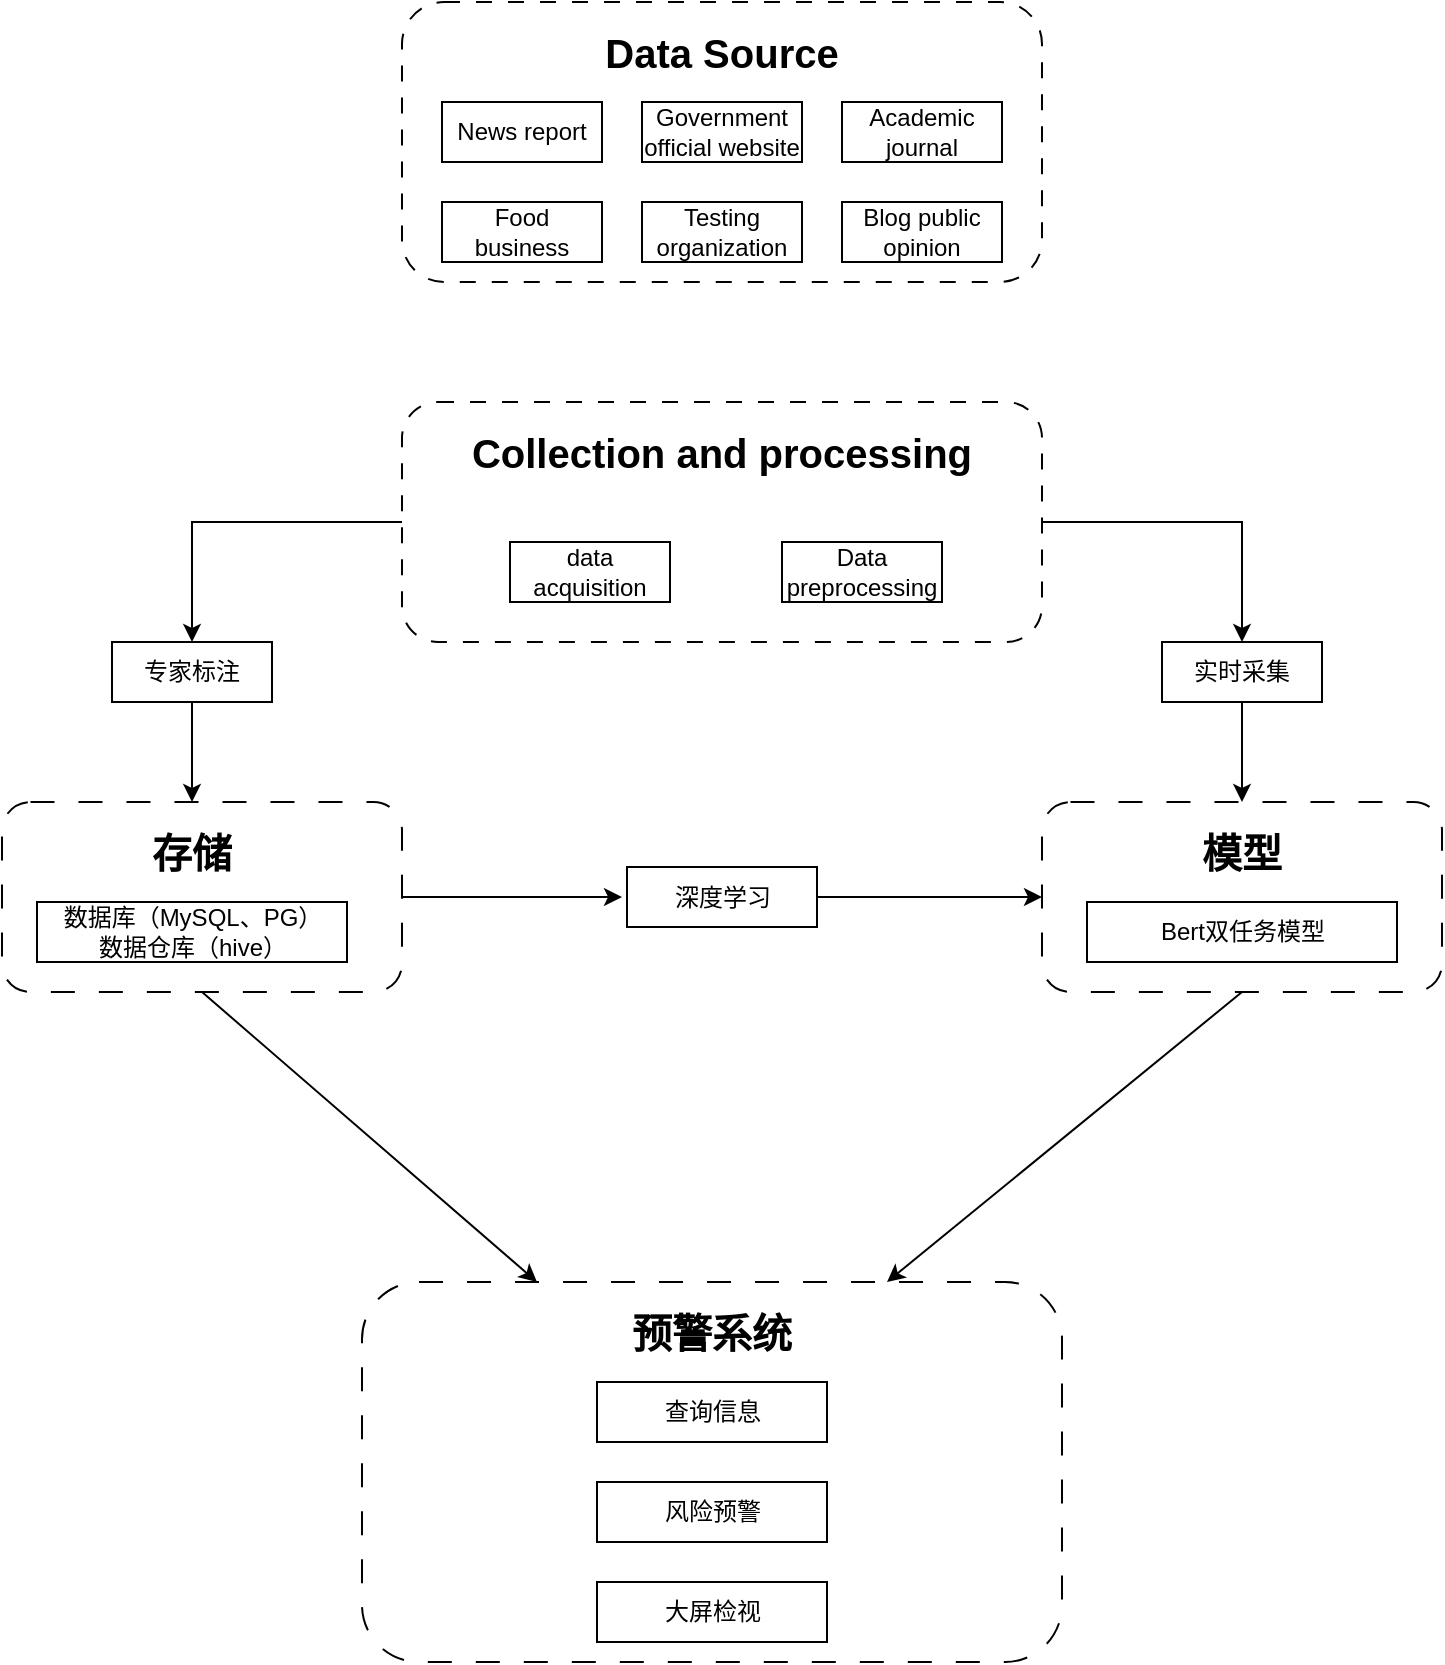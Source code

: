 <mxfile version="22.0.4" type="github">
  <diagram name="第 1 页" id="914V8sja4CJvC9ZfgKHP">
    <mxGraphModel dx="2074" dy="1118" grid="1" gridSize="10" guides="1" tooltips="1" connect="1" arrows="1" fold="1" page="1" pageScale="1" pageWidth="827" pageHeight="1169" math="0" shadow="0">
      <root>
        <mxCell id="0" />
        <mxCell id="1" parent="0" />
        <mxCell id="tSgFQOaB9TfaK_oSHJal-1" value="" style="rounded=1;whiteSpace=wrap;html=1;dashed=1;dashPattern=8 8;" parent="1" vertex="1">
          <mxGeometry x="240" y="40" width="320" height="140" as="geometry" />
        </mxCell>
        <mxCell id="tSgFQOaB9TfaK_oSHJal-3" value="&lt;div style=&quot;font-size: 20px;&quot;&gt;&lt;font style=&quot;font-size: 20px;&quot;&gt;Data Source&lt;/font&gt;&lt;/div&gt;" style="text;html=1;strokeColor=none;fillColor=none;align=center;verticalAlign=middle;whiteSpace=wrap;rounded=0;fontStyle=1" parent="1" vertex="1">
          <mxGeometry x="320" y="40" width="160" height="50" as="geometry" />
        </mxCell>
        <mxCell id="tSgFQOaB9TfaK_oSHJal-4" value="News report" style="rounded=0;whiteSpace=wrap;html=1;" parent="1" vertex="1">
          <mxGeometry x="260" y="90" width="80" height="30" as="geometry" />
        </mxCell>
        <mxCell id="tSgFQOaB9TfaK_oSHJal-6" value="Government official website" style="rounded=0;whiteSpace=wrap;html=1;" parent="1" vertex="1">
          <mxGeometry x="360" y="90" width="80" height="30" as="geometry" />
        </mxCell>
        <mxCell id="tSgFQOaB9TfaK_oSHJal-7" value="Food business" style="rounded=0;whiteSpace=wrap;html=1;" parent="1" vertex="1">
          <mxGeometry x="260" y="140" width="80" height="30" as="geometry" />
        </mxCell>
        <mxCell id="tSgFQOaB9TfaK_oSHJal-8" value="Academic journal" style="rounded=0;whiteSpace=wrap;html=1;" parent="1" vertex="1">
          <mxGeometry x="460" y="90" width="80" height="30" as="geometry" />
        </mxCell>
        <mxCell id="tSgFQOaB9TfaK_oSHJal-9" value="Testing organization" style="rounded=0;whiteSpace=wrap;html=1;" parent="1" vertex="1">
          <mxGeometry x="360" y="140" width="80" height="30" as="geometry" />
        </mxCell>
        <mxCell id="tSgFQOaB9TfaK_oSHJal-10" value="&lt;div&gt;Blog public opinion&lt;/div&gt;" style="rounded=0;whiteSpace=wrap;html=1;" parent="1" vertex="1">
          <mxGeometry x="460" y="140" width="80" height="30" as="geometry" />
        </mxCell>
        <mxCell id="JjGzEYIckytB1pQJp3Co-5" style="edgeStyle=orthogonalEdgeStyle;rounded=0;orthogonalLoop=1;jettySize=auto;html=1;entryX=0.5;entryY=0;entryDx=0;entryDy=0;" edge="1" parent="1" source="JjGzEYIckytB1pQJp3Co-3" target="tSgFQOaB9TfaK_oSHJal-24">
          <mxGeometry relative="1" as="geometry" />
        </mxCell>
        <mxCell id="JjGzEYIckytB1pQJp3Co-6" style="edgeStyle=orthogonalEdgeStyle;rounded=0;orthogonalLoop=1;jettySize=auto;html=1;entryX=0.5;entryY=0;entryDx=0;entryDy=0;exitX=0.5;exitY=1;exitDx=0;exitDy=0;" edge="1" parent="1" source="UhX6gxyfYK8tnjNSwVaa-1" target="tSgFQOaB9TfaK_oSHJal-36">
          <mxGeometry relative="1" as="geometry" />
        </mxCell>
        <mxCell id="tSgFQOaB9TfaK_oSHJal-11" value="" style="rounded=1;whiteSpace=wrap;html=1;dashed=1;dashPattern=8 8;movable=1;resizable=1;rotatable=1;deletable=1;editable=1;locked=0;connectable=1;" parent="1" vertex="1">
          <mxGeometry x="240" y="240" width="320" height="120" as="geometry" />
        </mxCell>
        <mxCell id="tSgFQOaB9TfaK_oSHJal-12" value="&lt;div style=&quot;&quot;&gt;&lt;div style=&quot;&quot;&gt;&lt;font style=&quot;font-size: 20px;&quot;&gt;Collection and processing&lt;/font&gt;&lt;/div&gt;&lt;/div&gt;" style="text;html=1;strokeColor=none;fillColor=none;align=center;verticalAlign=middle;whiteSpace=wrap;rounded=0;fontStyle=1;movable=1;resizable=1;rotatable=1;deletable=1;editable=1;locked=0;connectable=1;" parent="1" vertex="1">
          <mxGeometry x="255" y="240" width="290" height="50" as="geometry" />
        </mxCell>
        <mxCell id="tSgFQOaB9TfaK_oSHJal-13" value="&lt;div&gt;data acquisition&lt;/div&gt;" style="rounded=0;whiteSpace=wrap;html=1;movable=1;resizable=1;rotatable=1;deletable=1;editable=1;locked=0;connectable=1;" parent="1" vertex="1">
          <mxGeometry x="294" y="310" width="80" height="30" as="geometry" />
        </mxCell>
        <mxCell id="tSgFQOaB9TfaK_oSHJal-14" value="&lt;div&gt;Data preprocessing&lt;/div&gt;" style="rounded=0;whiteSpace=wrap;html=1;movable=1;resizable=1;rotatable=1;deletable=1;editable=1;locked=0;connectable=1;" parent="1" vertex="1">
          <mxGeometry x="430" y="310" width="80" height="30" as="geometry" />
        </mxCell>
        <mxCell id="UhX6gxyfYK8tnjNSwVaa-3" style="edgeStyle=orthogonalEdgeStyle;rounded=0;orthogonalLoop=1;jettySize=auto;html=1;" parent="1" source="tSgFQOaB9TfaK_oSHJal-23" edge="1">
          <mxGeometry relative="1" as="geometry">
            <mxPoint x="350" y="487.5" as="targetPoint" />
          </mxGeometry>
        </mxCell>
        <mxCell id="tSgFQOaB9TfaK_oSHJal-23" value="" style="rounded=1;whiteSpace=wrap;html=1;strokeColor=default;dashed=1;dashPattern=12 12;" parent="1" vertex="1">
          <mxGeometry x="40" y="440" width="200" height="95" as="geometry" />
        </mxCell>
        <mxCell id="tSgFQOaB9TfaK_oSHJal-24" value="&lt;font style=&quot;font-size: 20px;&quot;&gt;存储&lt;/font&gt;" style="text;html=1;strokeColor=none;fillColor=none;align=center;verticalAlign=middle;whiteSpace=wrap;rounded=0;fontStyle=1" parent="1" vertex="1">
          <mxGeometry x="55" y="440" width="160" height="50" as="geometry" />
        </mxCell>
        <mxCell id="tSgFQOaB9TfaK_oSHJal-49" style="rounded=0;orthogonalLoop=1;jettySize=auto;html=1;entryX=0.25;entryY=0;entryDx=0;entryDy=0;exitX=0.5;exitY=1;exitDx=0;exitDy=0;" parent="1" source="tSgFQOaB9TfaK_oSHJal-23" target="tSgFQOaB9TfaK_oSHJal-47" edge="1">
          <mxGeometry relative="1" as="geometry" />
        </mxCell>
        <mxCell id="tSgFQOaB9TfaK_oSHJal-28" value="数据库（MySQL、PG）&lt;br&gt;数据仓库（hive）" style="rounded=0;whiteSpace=wrap;html=1;" parent="1" vertex="1">
          <mxGeometry x="57.5" y="490" width="155" height="30" as="geometry" />
        </mxCell>
        <mxCell id="tSgFQOaB9TfaK_oSHJal-48" style="rounded=0;orthogonalLoop=1;jettySize=auto;html=1;entryX=0.75;entryY=0;entryDx=0;entryDy=0;exitX=0.5;exitY=1;exitDx=0;exitDy=0;" parent="1" source="tSgFQOaB9TfaK_oSHJal-36" target="tSgFQOaB9TfaK_oSHJal-47" edge="1">
          <mxGeometry relative="1" as="geometry" />
        </mxCell>
        <mxCell id="tSgFQOaB9TfaK_oSHJal-36" value="" style="rounded=1;whiteSpace=wrap;html=1;strokeColor=default;dashed=1;dashPattern=12 12;" parent="1" vertex="1">
          <mxGeometry x="560" y="440" width="200" height="95" as="geometry" />
        </mxCell>
        <mxCell id="tSgFQOaB9TfaK_oSHJal-37" value="&lt;font style=&quot;font-size: 20px;&quot;&gt;模型&lt;/font&gt;" style="text;html=1;strokeColor=none;fillColor=none;align=center;verticalAlign=middle;whiteSpace=wrap;rounded=0;fontStyle=1" parent="1" vertex="1">
          <mxGeometry x="580" y="440" width="160" height="50" as="geometry" />
        </mxCell>
        <mxCell id="tSgFQOaB9TfaK_oSHJal-39" value="Bert双任务模型" style="rounded=0;whiteSpace=wrap;html=1;" parent="1" vertex="1">
          <mxGeometry x="582.5" y="490" width="155" height="30" as="geometry" />
        </mxCell>
        <mxCell id="tSgFQOaB9TfaK_oSHJal-47" value="" style="rounded=1;whiteSpace=wrap;html=1;strokeColor=default;dashed=1;dashPattern=12 12;" parent="1" vertex="1">
          <mxGeometry x="220" y="680" width="350" height="190" as="geometry" />
        </mxCell>
        <mxCell id="tSgFQOaB9TfaK_oSHJal-50" value="&lt;span style=&quot;font-size: 20px;&quot;&gt;预警系统&lt;/span&gt;" style="text;html=1;strokeColor=none;fillColor=none;align=center;verticalAlign=middle;whiteSpace=wrap;rounded=0;fontStyle=1" parent="1" vertex="1">
          <mxGeometry x="315" y="680" width="160" height="50" as="geometry" />
        </mxCell>
        <mxCell id="tSgFQOaB9TfaK_oSHJal-51" value="查询信息" style="rounded=0;whiteSpace=wrap;html=1;" parent="1" vertex="1">
          <mxGeometry x="337.5" y="730" width="115" height="30" as="geometry" />
        </mxCell>
        <mxCell id="tSgFQOaB9TfaK_oSHJal-52" value="风险预警" style="rounded=0;whiteSpace=wrap;html=1;" parent="1" vertex="1">
          <mxGeometry x="337.5" y="780" width="115" height="30" as="geometry" />
        </mxCell>
        <mxCell id="tSgFQOaB9TfaK_oSHJal-53" value="大屏检视" style="rounded=0;whiteSpace=wrap;html=1;" parent="1" vertex="1">
          <mxGeometry x="337.5" y="830" width="115" height="30" as="geometry" />
        </mxCell>
        <mxCell id="UhX6gxyfYK8tnjNSwVaa-5" style="edgeStyle=orthogonalEdgeStyle;rounded=0;orthogonalLoop=1;jettySize=auto;html=1;entryX=0;entryY=0.5;entryDx=0;entryDy=0;" parent="1" source="UhX6gxyfYK8tnjNSwVaa-2" target="tSgFQOaB9TfaK_oSHJal-36" edge="1">
          <mxGeometry relative="1" as="geometry" />
        </mxCell>
        <mxCell id="UhX6gxyfYK8tnjNSwVaa-2" value="深度学习" style="rounded=0;whiteSpace=wrap;html=1;" parent="1" vertex="1">
          <mxGeometry x="352.5" y="472.5" width="95" height="30" as="geometry" />
        </mxCell>
        <mxCell id="JjGzEYIckytB1pQJp3Co-7" value="" style="edgeStyle=orthogonalEdgeStyle;rounded=0;orthogonalLoop=1;jettySize=auto;html=1;entryX=0.5;entryY=0;entryDx=0;entryDy=0;exitX=1;exitY=0.5;exitDx=0;exitDy=0;" edge="1" parent="1" source="tSgFQOaB9TfaK_oSHJal-11" target="UhX6gxyfYK8tnjNSwVaa-1">
          <mxGeometry relative="1" as="geometry">
            <mxPoint x="560" y="300" as="sourcePoint" />
            <mxPoint x="660" y="440" as="targetPoint" />
          </mxGeometry>
        </mxCell>
        <mxCell id="UhX6gxyfYK8tnjNSwVaa-1" value="实时采集" style="rounded=0;whiteSpace=wrap;html=1;movable=1;resizable=1;rotatable=1;deletable=1;editable=1;locked=0;connectable=1;" parent="1" vertex="1">
          <mxGeometry x="620" y="360" width="80" height="30" as="geometry" />
        </mxCell>
        <mxCell id="JjGzEYIckytB1pQJp3Co-8" value="" style="edgeStyle=orthogonalEdgeStyle;rounded=0;orthogonalLoop=1;jettySize=auto;html=1;entryX=0.5;entryY=0;entryDx=0;entryDy=0;" edge="1" parent="1" source="tSgFQOaB9TfaK_oSHJal-11" target="JjGzEYIckytB1pQJp3Co-3">
          <mxGeometry relative="1" as="geometry">
            <mxPoint x="240" y="300" as="sourcePoint" />
            <mxPoint x="135" y="440" as="targetPoint" />
          </mxGeometry>
        </mxCell>
        <mxCell id="JjGzEYIckytB1pQJp3Co-3" value="专家标注" style="rounded=0;whiteSpace=wrap;html=1;movable=1;resizable=1;rotatable=1;deletable=1;editable=1;locked=0;connectable=1;" vertex="1" parent="1">
          <mxGeometry x="95" y="360" width="80" height="30" as="geometry" />
        </mxCell>
      </root>
    </mxGraphModel>
  </diagram>
</mxfile>
